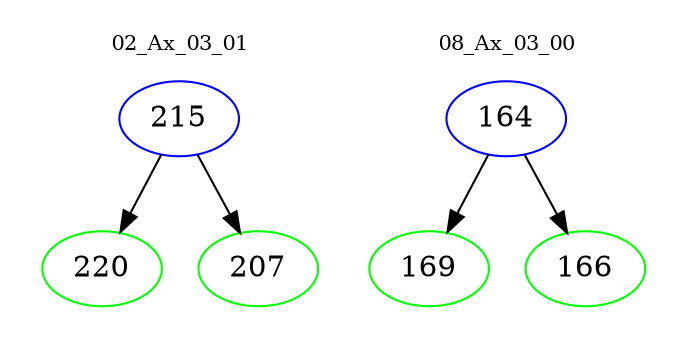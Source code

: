 digraph{
subgraph cluster_0 {
color = white
label = "02_Ax_03_01";
fontsize=10;
T0_215 [label="215", color="blue"]
T0_215 -> T0_220 [color="black"]
T0_220 [label="220", color="green"]
T0_215 -> T0_207 [color="black"]
T0_207 [label="207", color="green"]
}
subgraph cluster_1 {
color = white
label = "08_Ax_03_00";
fontsize=10;
T1_164 [label="164", color="blue"]
T1_164 -> T1_169 [color="black"]
T1_169 [label="169", color="green"]
T1_164 -> T1_166 [color="black"]
T1_166 [label="166", color="green"]
}
}
